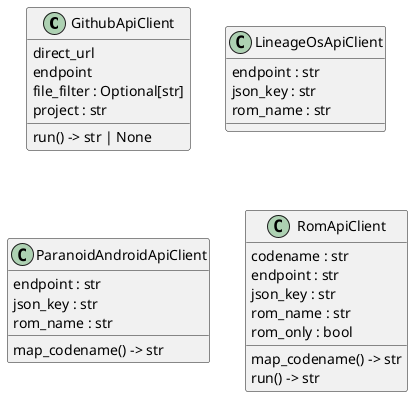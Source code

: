 @startuml classes
set namespaceSeparator none
class "GithubApiClient" as clients.github.GithubApiClient {
  direct_url
  endpoint
  file_filter : Optional[str]
  project : str
  run() -> str | None
}
class "LineageOsApiClient" as clients.los.LineageOsApiClient {
  endpoint : str
  json_key : str
  rom_name : str
}
class "ParanoidAndroidApiClient" as clients.pa.ParanoidAndroidApiClient {
  endpoint : str
  json_key : str
  rom_name : str
  map_codename() -> str
}
class "RomApiClient" as clients.rom_api.RomApiClient {
  codename : str
  endpoint : str
  json_key : str
  rom_name : str
  rom_only : bool
  map_codename() -> str
  run() -> str
}
@enduml
